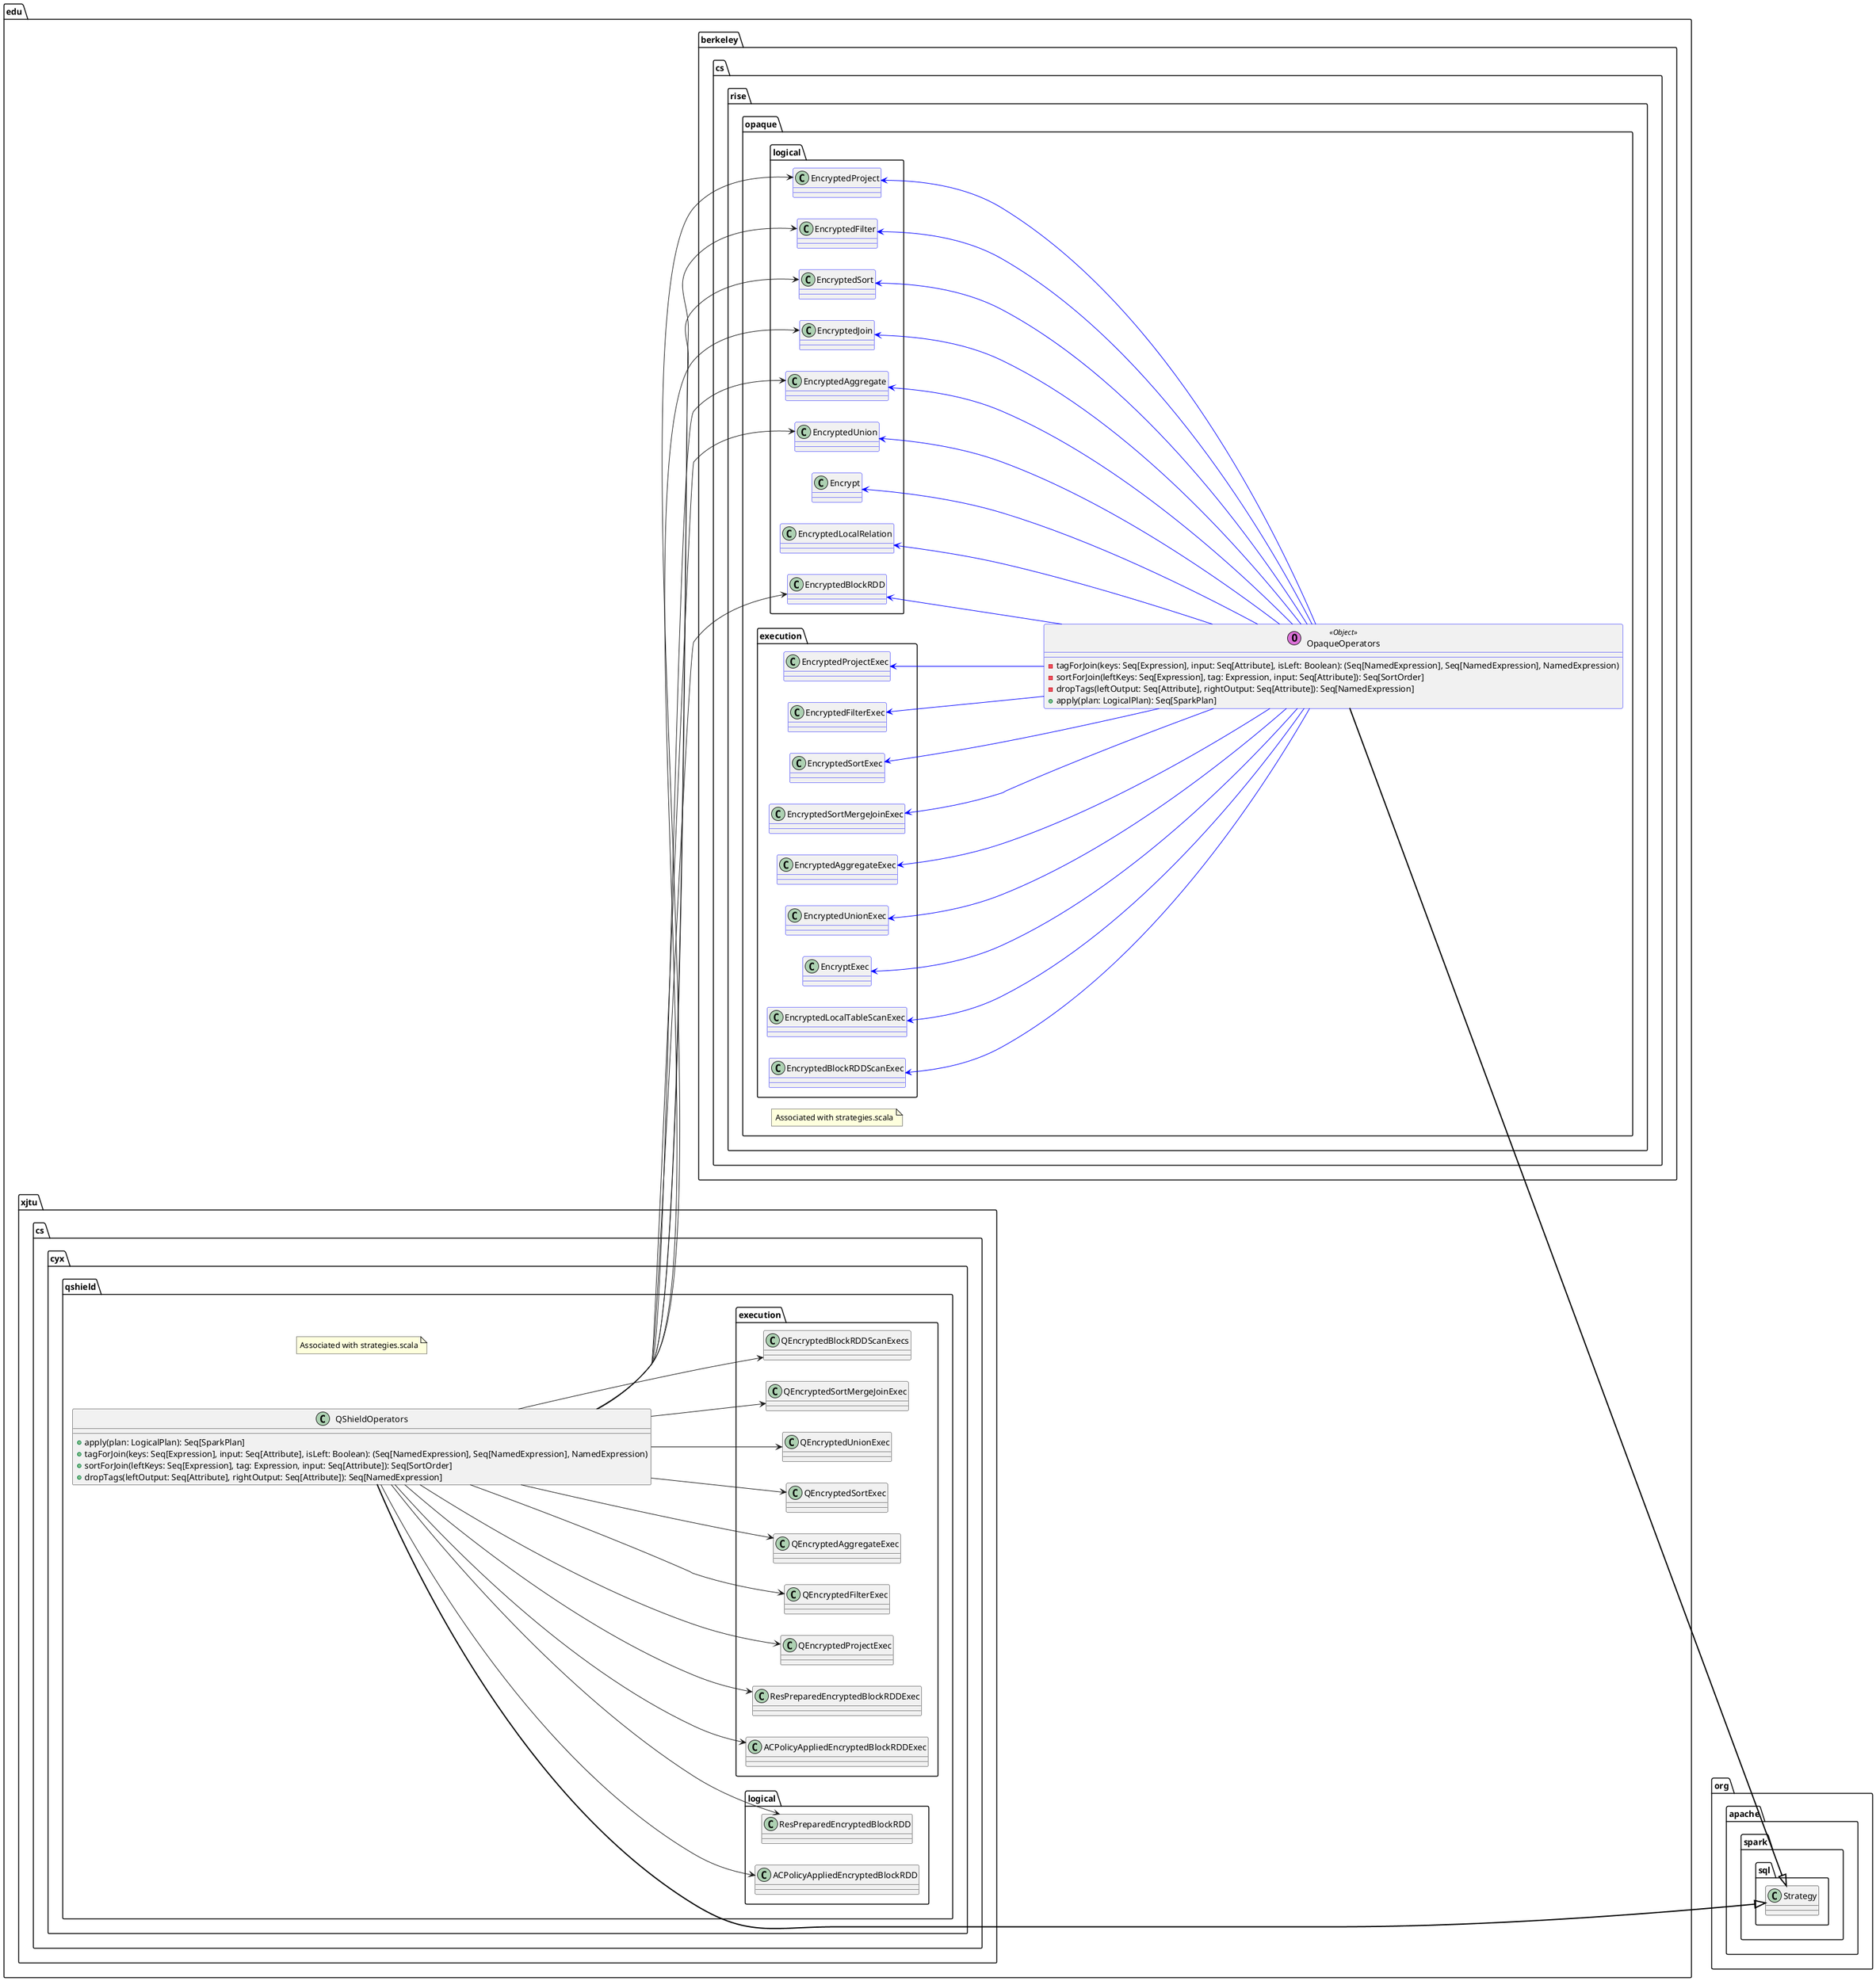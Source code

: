 @startuml
left to right direction
namespace org.apache.spark.sql{
  abstract class Strategy
}
namespace edu.berkeley.cs.rise.opaque{
  note as N1
    Associated with strategies.scala
  end note
  class OpaqueOperators << (O,orchid) Object >> {
    -tagForJoin(keys: Seq[Expression], input: Seq[Attribute], isLeft: Boolean): (Seq[NamedExpression], Seq[NamedExpression], NamedExpression)
    -sortForJoin(leftKeys: Seq[Expression], tag: Expression, input: Seq[Attribute]): Seq[SortOrder]
    -dropTags(leftOutput: Seq[Attribute], rightOutput: Seq[Attribute]): Seq[NamedExpression]
    +apply(plan: LogicalPlan): Seq[SparkPlan]
  }
}
namespace edu.xjtu.cs.cyx.qshield{
  note as N1
    Associated with strategies.scala
  end note
  class QShieldOperators {
    +apply(plan: LogicalPlan): Seq[SparkPlan]
    +tagForJoin(keys: Seq[Expression], input: Seq[Attribute], isLeft: Boolean): (Seq[NamedExpression], Seq[NamedExpression], NamedExpression)
    +sortForJoin(leftKeys: Seq[Expression], tag: Expression, input: Seq[Attribute]): Seq[SortOrder]
    +dropTags(leftOutput: Seq[Attribute], rightOutput: Seq[Attribute]): Seq[NamedExpression]
  }
}

class org.apache.spark.sql.Strategy #line:black
class edu.berkeley.cs.rise.opaque.OpaqueOperators #line:blue
class edu.berkeley.cs.rise.opaque.logical.EncryptedProject #line:blue
class edu.berkeley.cs.rise.opaque.execution.EncryptedProjectExec #line:blue
class edu.berkeley.cs.rise.opaque.logical.EncryptedFilter #line:blue
class edu.berkeley.cs.rise.opaque.execution.EncryptedFilterExec #line:blue
class edu.berkeley.cs.rise.opaque.logical.EncryptedSort #line:blue
class edu.berkeley.cs.rise.opaque.execution.EncryptedSortExec #line:blue
class edu.berkeley.cs.rise.opaque.logical.EncryptedJoin #line:blue
class edu.berkeley.cs.rise.opaque.execution.EncryptedSortMergeJoinExec #line:blue
class edu.berkeley.cs.rise.opaque.logical.EncryptedAggregate #line:blue
class edu.berkeley.cs.rise.opaque.execution.EncryptedAggregateExec #line:blue
class edu.berkeley.cs.rise.opaque.logical.EncryptedUnion #line:blue
class edu.berkeley.cs.rise.opaque.execution.EncryptedUnionExec #line:blue
class edu.berkeley.cs.rise.opaque.logical.Encrypt #line:blue
class edu.berkeley.cs.rise.opaque.execution.EncryptExec #line:blue
class edu.berkeley.cs.rise.opaque.logical.EncryptedLocalRelation #line:blue
class edu.berkeley.cs.rise.opaque.execution.EncryptedLocalTableScanExec #line:blue
class edu.berkeley.cs.rise.opaque.logical.EncryptedBlockRDD #line:blue
class edu.berkeley.cs.rise.opaque.execution.EncryptedBlockRDDScanExec #line:blue

org.apache.spark.sql.Strategy <|--[#black,thickness=2]u- edu.berkeley.cs.rise.opaque.OpaqueOperators
org.apache.spark.sql.Strategy <|--[#black,thickness=2]- edu.xjtu.cs.cyx.qshield.QShieldOperators

edu.berkeley.cs.rise.opaque.OpaqueOperators -[#blue]u--> edu.berkeley.cs.rise.opaque.logical.EncryptedProject
edu.berkeley.cs.rise.opaque.OpaqueOperators -[#blue]u--> edu.berkeley.cs.rise.opaque.execution.EncryptedProjectExec
edu.berkeley.cs.rise.opaque.OpaqueOperators -[#blue]u--> edu.berkeley.cs.rise.opaque.logical.EncryptedFilter
edu.berkeley.cs.rise.opaque.OpaqueOperators -[#blue]u--> edu.berkeley.cs.rise.opaque.execution.EncryptedFilterExec
edu.berkeley.cs.rise.opaque.OpaqueOperators -[#blue]u--> edu.berkeley.cs.rise.opaque.logical.EncryptedSort
edu.berkeley.cs.rise.opaque.OpaqueOperators -[#blue]u--> edu.berkeley.cs.rise.opaque.execution.EncryptedSortExec
edu.berkeley.cs.rise.opaque.OpaqueOperators -[#blue]u--> edu.berkeley.cs.rise.opaque.logical.EncryptedJoin
edu.berkeley.cs.rise.opaque.OpaqueOperators -[#blue]u--> edu.berkeley.cs.rise.opaque.execution.EncryptedSortMergeJoinExec
edu.berkeley.cs.rise.opaque.OpaqueOperators -[#blue]u--> edu.berkeley.cs.rise.opaque.logical.EncryptedAggregate
edu.berkeley.cs.rise.opaque.OpaqueOperators -[#blue]u--> edu.berkeley.cs.rise.opaque.execution.EncryptedAggregateExec
edu.berkeley.cs.rise.opaque.OpaqueOperators -[#blue]u--> edu.berkeley.cs.rise.opaque.logical.EncryptedUnion
edu.berkeley.cs.rise.opaque.OpaqueOperators -[#blue]u--> edu.berkeley.cs.rise.opaque.execution.EncryptedUnionExec
edu.berkeley.cs.rise.opaque.OpaqueOperators -[#blue]u--> edu.berkeley.cs.rise.opaque.logical.Encrypt
edu.berkeley.cs.rise.opaque.OpaqueOperators -[#blue]u--> edu.berkeley.cs.rise.opaque.execution.EncryptExec
edu.berkeley.cs.rise.opaque.OpaqueOperators -[#blue]u--> edu.berkeley.cs.rise.opaque.logical.EncryptedLocalRelation
edu.berkeley.cs.rise.opaque.OpaqueOperators -[#blue]u--> edu.berkeley.cs.rise.opaque.execution.EncryptedLocalTableScanExec
edu.berkeley.cs.rise.opaque.OpaqueOperators -[#blue]u--> edu.berkeley.cs.rise.opaque.logical.EncryptedBlockRDD
edu.berkeley.cs.rise.opaque.OpaqueOperators -[#blue]u--> edu.berkeley.cs.rise.opaque.execution.EncryptedBlockRDDScanExec

edu.xjtu.cs.cyx.qshield.QShieldOperators ---> edu.xjtu.cs.cyx.qshield.logical.ACPolicyAppliedEncryptedBlockRDD
edu.xjtu.cs.cyx.qshield.QShieldOperators ---> edu.xjtu.cs.cyx.qshield.execution.ACPolicyAppliedEncryptedBlockRDDExec
edu.xjtu.cs.cyx.qshield.QShieldOperators ---> edu.xjtu.cs.cyx.qshield.logical.ResPreparedEncryptedBlockRDD
edu.xjtu.cs.cyx.qshield.QShieldOperators ---> edu.xjtu.cs.cyx.qshield.execution.ResPreparedEncryptedBlockRDDExec
edu.xjtu.cs.cyx.qshield.QShieldOperators ---> edu.berkeley.cs.rise.opaque.logical.EncryptedProject
edu.xjtu.cs.cyx.qshield.QShieldOperators ---> edu.xjtu.cs.cyx.qshield.execution.QEncryptedProjectExec
edu.xjtu.cs.cyx.qshield.QShieldOperators ---> edu.berkeley.cs.rise.opaque.logical.EncryptedFilter
edu.xjtu.cs.cyx.qshield.QShieldOperators ---> edu.xjtu.cs.cyx.qshield.execution.QEncryptedFilterExec
edu.xjtu.cs.cyx.qshield.QShieldOperators ---> edu.berkeley.cs.rise.opaque.logical.EncryptedAggregate
edu.xjtu.cs.cyx.qshield.QShieldOperators ---> edu.xjtu.cs.cyx.qshield.execution.QEncryptedAggregateExec
edu.xjtu.cs.cyx.qshield.QShieldOperators ---> edu.berkeley.cs.rise.opaque.logical.EncryptedSort
edu.xjtu.cs.cyx.qshield.QShieldOperators ---> edu.xjtu.cs.cyx.qshield.execution.QEncryptedSortExec
edu.xjtu.cs.cyx.qshield.QShieldOperators ---> edu.berkeley.cs.rise.opaque.logical.EncryptedUnion
edu.xjtu.cs.cyx.qshield.QShieldOperators ---> edu.xjtu.cs.cyx.qshield.execution.QEncryptedUnionExec
edu.xjtu.cs.cyx.qshield.QShieldOperators ---> edu.berkeley.cs.rise.opaque.logical.EncryptedJoin
edu.xjtu.cs.cyx.qshield.QShieldOperators ---> edu.xjtu.cs.cyx.qshield.execution.QEncryptedSortMergeJoinExec
edu.xjtu.cs.cyx.qshield.QShieldOperators ---> edu.berkeley.cs.rise.opaque.logical.EncryptedBlockRDD
edu.xjtu.cs.cyx.qshield.QShieldOperators ---> edu.xjtu.cs.cyx.qshield.execution.QEncryptedBlockRDDScanExecs
@enduml

@startuml

namespace org.apache.spark.sql.execution{
  abstract class SparkPlan
}

namespace edu.berkeley.cs.rise.opaque{
  namespace execution{
    interface LeafExecNode <<trait>>{
      +child: Seq[SparkPlan] <i><color:grey>default=Nil</color></i>
      +producedAttributes: AttributeSet <i><color:grey>default=outputSet</color></i>
    }
    interface UnaryExecNode <<trait>>{
      +child: SparkPlan
      +children: Seq[SparkPlan] <i><color:grey>default=child :: Nil</color></i>
      +outputPartitioning: Partitioning <i><color:grey>default=child.outputPartitioning</color></i>
    }
    interface BinaryExecNode <<trait>>{
      +left: SparkPlan
      +right: SparkPlan
      +children: Seq[SparkPlan] <i><color:grey>default=Seq[left,right]</color></i>
    }
    interface OpaqueOperatorExec <<trait>>{
      +executeBlocked(): RDD[Block]
      +timeOperator[A](childRDD: RDD[A], desc: String)(f: RDD[A] => RDD[Block]): RDD[Block]
      +doExecute(): RDD[InternalRow]
      +executeCollect(): Array[InternalRow]
      +executeTake(n: Int): Array[InternalRow]
    }
    class Block <<Serializable>>{
      +bytes: Array[Byte]
    }
    class EncryptedLocalTableScanExec{
      -unsafeRows: Array[InternalRow]
      EncryptedLocalTableScanExec(output: Seq[Attribute], plaintextData: Seq[InternalRow])
      +executeBlocked(): RDD[Block]
    }
    class EncryptExec{
      +output: Seq[Attribute]
      EncryptExec(child: SparkPlan)
      +executeBlocked(): RDD[Block]
    }
    class EncryptedBlockRDDScanExec{
      EncryptedBlockRDDScanExec(output: Seq[Attribute], rdd: RDD[Block])
      +executeBlocked(): RDD[Block]
    }
    class EncryptedProjectExec{
      +output: Seq[Attribute]
      EncryptedProjectExec(projectList: Seq[NamedExpression], child: SparkPlan)
      +executeBlocked(): RDD[Block]
    }
    class EncryptedFilterExec{
      +output: Seq[Attribute]
      EncryptedFilterExec(condition: Expression, child: SparkPlan)
      +executeBlocked(): RDD[Block]
    }
    class EncryptedAggregateExec{
      +producedAttributes: AttributeSet
      +output: Seq[Attribute]
      EncryptedAggregateExec(groupingExpressions: Seq[Expression], aggExpressions: Seq[NamedExpression], child: SparkPlan)
      +executeBlocked(): RDD[Block]
    }
    class EncryptedSortMergeJoinExec{
      EncryptedSortMergeJoinExec(joinType: JoinType, leftKeys: Seq[Expression], rightKeys: Seq[Expression], leftSchema: Seq[Attribute], rightSchema: Seq[Attribute],output: Seq[Attribute], child: SparkPlan)
      +executeBlocked(): RDD[Block]
    }
    class EncryptedUnionExec{
      +output: Seq[Attribute]
      EncryptedUnionExec(left: SparkPlan, right: SparkPlan)
      +executeBlocked(): RDD[Block]
    }
    class EncryptedSortExec{
      +output: Seq[Attribute]
      EncryptedSortExec(order: Seq[SortOrder], child: SparkPlan)
      +executeBlocked(): RDD[Block]
    }
    class SGXEnclave <<Serializable>><<Java Native Interface>>{
      +StartEnclave(libraryPath: String): Long
      +StopEnclave(enclaveId: Long): Unit
      +RemoteAttestation0(eid: Long): Array[Byte]
      +RemoteAttestation1(eid: Long): Array[Byte]
      +RemoteAttestation2(eid: Long, msg2Input: Array[Byte]): Array[Byte]
      +RemoteAttestation3(eid: Long, attResultInput: Array[Byte]): Unit
      +Project(eid: Long, condition: Array[Byte], input: Array[Byte]): Array[Byte]
      +Filter(eid: Long, condition: Array[Byte], input: Array[Byte]): Array[Byte]
      +Encrypt(eid: Long, plaintext: Array[Byte]): Array[Byte]
      +Decrypt(eid: Long, ciphertext: Array[Byte]): Array[Byte]
      +Sample(eid: Long, input: Array[Byte]): Array[Byte]
      +FindRangeBounds(eid: Long, order: Array[Byte], numPartitions: Int, input: Array[Byte]): Array[Byte]
      +PartitionForSort(eid: Long, order: Array[Byte], numPartitions: Int, input: Array[Byte],boundaries: Array[Byte]): Array[Array[Byte]]
      +ExternalSort(eid: Long, order: Array[Byte], input: Array[Byte]): Array[Byte]
      +ScanCollectLastPrimary(eid: Long, joinExpr: Array[Byte], input: Array[Byte]): Array[Byte]
      +NonObliviousSortMergeJoin(eid: Long, joinExpr: Array[Byte], input: Array[Byte], joinRow: Array[Byte]): Array[Byte]
      +NonObliviousAggregateStep1(eid: Long, aggOp: Array[Byte], inputRows: Array[Byte]): (Array[Byte], Array[Byte], Array[Byte])
      +NonObliviousAggregateStep2(eid: Long, aggOp: Array[Byte], inputRows: Array[Byte], nextPartitionFirstRow: Array[Byte], prevPartitionLastGroup: Array[Byte], prevPartitionLastRow: Array[Byte]): Array[Byte]
    }
  }
}

namespace edu.xjtu.cs.cyx.qshield{
  namespace execution{
    class ACPolicyAppliedEncryptedBlockRDDExec{
      ACPolicyAppliedEncryptedBlockRDDExec(output: Seq[Attribute], rdd: RDD[Block], tk: Array[Byte])
      +executeBlocked(): RDD[Block]
    }
    class ResPreparedEncryptedBlockRDDExec{
      ResPreparedEncryptedBlockRDDExec(child: SparkPlan)
      +output: Seq[Attribute]
      +executeBlocked(): RDD[Block]
    }
    class QEncryptedFilterExec{
      QEncryptedFilterExec(condition: Expression, child: SparkPlan)
      +output: Seq[Attribute]
      +executeBlocked(): RDD[Block]
    }
    class QEncryptedProjectExec{
      QEncryptedProjectExec(projectList: Seq[NamedExpression], child: SparkPlan)
      +output: Seq[Attribute]
      +executeBlocked(): RDD[Block]
    }
    class QEncryptedAggregateExec{
      QEncryptedAggregateExec(groupingExpressions: Seq[Expression], aggExpressions: Seq[NamedExpression], child: SparkPlan)
      +producedAttributes: AttributeSet
      +output: Seq[Attribute]
      +executeBlocked(): RDD[Block]
    }
    class QEncryptedSortExec{
      QEncryptedSortExec(order: Seq[SortOrder], child: SparkPlan)
      +output: Seq[Attribute]
      +executeBlocked(): RDD[Block]
    }
    class QEncryptedSortMergeJoinExec{
      QEncryptedSortMergeJoinExec(joinType: JoinType, leftKeys: Seq[Expression], rightKeys: Seq[Expression], leftSchema: Seq[Attribute], rightSchema: Seq[Attribute], output: Seq[Attribute], child: SparkPlan)
      +executeBlocked(): RDD[Block]
    }
    class QEncryptedUnionExec{
      QEncryptedUnionExec(left: SparkPlan, right: SparkPlan)
      +output: Seq[Attribute]
      +executeBlocked(): RDD[Block]
    }
    class QEncryptedBlockRDDScanExec{
      QEncryptedBlockRDDScanExec(output: Seq[Attribute], rdd: RDD[Block])
      +executeBlocked(): RDD[Block]
    }
    class QShieldSGXEnclave <<Serializable>><<Java Native Interface>> {
      +ACPolicyApplied(eid: Long, input: Array[Byte], tk: Array[Byte]): Array[Byte]
      +ResPrepared(eid: Long, input: Array[Byte]): Array[Byte]
      +QProject(eid: Long, projectList: Array[Byte], input: Array[Byte]): Array[Byte]
      +QFilter(eid: Long, condition: Array[Byte], input: Array[Byte]): Array[Byte]
      +QAggregateStep1(eid: Long, aggOp: Array[Byte], inputRows: Array[Byte]): (Array[Byte], Array[Byte], Array[Byte])
      +QAggregateStep2(eid: Long, aggOp: Array[Byte], inputRows: Array[Byte], nextPartitionFirstRow: Array[Byte], prevPartitionLastGroup: Array[Byte], prevPartitionLastRow: Array[Byte]): Array[Byte]
      +QSample(eid: Long, input: Array[Byte]): Array[Byte]
      +QFindRangeBounds(eid: Long, order: Array[Byte], numPartitions: Int, input: Array[Byte]): Array[Byte]
      +QPartitionForSort(eid: Long, order: Array[Byte], numPartitions: Int, input: Array[Byte], boundaries: Array[Byte]): Array[Array[Byte]]
      +QExternalSort(eid: Long, order: Array[Byte], input: Array[Byte]): Array[Byte]
      +QScanCollectLastPrimary(eid: Long, joinExpr: Array[Byte], input: Array[Byte]): Array[Byte]
      +QSortMergeJoin(eid: Long, joinExpr: Array[Byte], input: Array[Byte], joinRow: Array[Byte]): Array[Byte]
      +InitPairing(eid: Long, param: Array[Byte]): Unit
    }
  }
}

class edu.berkeley.cs.rise.opaque.execution.SGXEnclave #line:blue
class edu.berkeley.cs.rise.opaque.execution.LeafExecNode #line:blue
class edu.berkeley.cs.rise.opaque.execution.UnaryExecNode #line:blue
class edu.berkeley.cs.rise.opaque.execution.BinaryExecNode #line:blue
class edu.berkeley.cs.rise.opaque.execution.OpaqueOperatorExec #line:blue
class edu.berkeley.cs.rise.opaque.execution.Block #line:blue
class edu.berkeley.cs.rise.opaque.execution.EncryptedLocalTableScanExec #line:blue
class edu.berkeley.cs.rise.opaque.execution.EncryptExec #line:blue
class edu.berkeley.cs.rise.opaque.execution.EncryptedBlockRDDScanExec #line:blue
class edu.berkeley.cs.rise.opaque.execution.EncryptedProjectExec #line:blue
class edu.berkeley.cs.rise.opaque.execution.EncryptedFilterExec #line:blue
class edu.berkeley.cs.rise.opaque.execution.EncryptedAggregateExec #line:blue
class edu.berkeley.cs.rise.opaque.execution.EncryptedSortMergeJoinExec #line:blue
class edu.berkeley.cs.rise.opaque.execution.EncryptedUnionExec #line:blue
class edu.berkeley.cs.rise.opaque.execution.EncryptedSortExec #line:blue
class org.apache.spark.sql.execution.SparkPlan #line:black

org.apache.spark.sql.execution.SparkPlan <|.[#black,thickness=2]u. edu.berkeley.cs.rise.opaque.execution.LeafExecNode
org.apache.spark.sql.execution.SparkPlan <|.[#black,thickness=2]u. edu.berkeley.cs.rise.opaque.execution.UnaryExecNode
org.apache.spark.sql.execution.SparkPlan <|.[#black,thickness=2]u. edu.berkeley.cs.rise.opaque.execution.BinaryExecNode
org.apache.spark.sql.execution.SparkPlan <|.[#black,thickness=2]u. edu.berkeley.cs.rise.opaque.execution.OpaqueOperatorExec

edu.berkeley.cs.rise.opaque.execution.OpaqueOperatorExec .[#blue]l.> edu.berkeley.cs.rise.opaque.execution.Block

edu.berkeley.cs.rise.opaque.execution.EncryptedLocalTableScanExec ---[#blue]-|> edu.berkeley.cs.rise.opaque.execution.LeafExecNode
edu.berkeley.cs.rise.opaque.execution.EncryptedLocalTableScanExec ...[#blue].|> edu.berkeley.cs.rise.opaque.execution.OpaqueOperatorExec
edu.berkeley.cs.rise.opaque.execution.EncryptExec ---[#blue]-|> edu.berkeley.cs.rise.opaque.execution.UnaryExecNode
edu.berkeley.cs.rise.opaque.execution.EncryptExec ...[#blue].|> edu.berkeley.cs.rise.opaque.execution.OpaqueOperatorExec
edu.berkeley.cs.rise.opaque.execution.EncryptedBlockRDDScanExec ---[#blue]-|> edu.berkeley.cs.rise.opaque.execution.LeafExecNode
edu.berkeley.cs.rise.opaque.execution.EncryptedBlockRDDScanExec ...[#blue].|> edu.berkeley.cs.rise.opaque.execution.OpaqueOperatorExec
edu.berkeley.cs.rise.opaque.execution.EncryptedProjectExec ---[#blue]-|> edu.berkeley.cs.rise.opaque.execution.UnaryExecNode
edu.berkeley.cs.rise.opaque.execution.EncryptedProjectExec ...[#blue].|> edu.berkeley.cs.rise.opaque.execution.OpaqueOperatorExec
edu.berkeley.cs.rise.opaque.execution.EncryptedFilterExec ---[#blue]-|> edu.berkeley.cs.rise.opaque.execution.UnaryExecNode
edu.berkeley.cs.rise.opaque.execution.EncryptedFilterExec ...[#blue].|> edu.berkeley.cs.rise.opaque.execution.OpaqueOperatorExec
edu.berkeley.cs.rise.opaque.execution.EncryptedAggregateExec ---[#blue]-|> edu.berkeley.cs.rise.opaque.execution.UnaryExecNode
edu.berkeley.cs.rise.opaque.execution.EncryptedAggregateExec ...[#blue].|> edu.berkeley.cs.rise.opaque.execution.OpaqueOperatorExec
edu.berkeley.cs.rise.opaque.execution.EncryptedSortMergeJoinExec ---[#blue]-|> edu.berkeley.cs.rise.opaque.execution.UnaryExecNode
edu.berkeley.cs.rise.opaque.execution.EncryptedSortMergeJoinExec ...[#blue].|> edu.berkeley.cs.rise.opaque.execution.OpaqueOperatorExec
edu.berkeley.cs.rise.opaque.execution.EncryptedUnionExec ---[#blue]-|> edu.berkeley.cs.rise.opaque.execution.BinaryExecNode
edu.berkeley.cs.rise.opaque.execution.EncryptedUnionExec ...[#blue].|> edu.berkeley.cs.rise.opaque.execution.OpaqueOperatorExec
edu.berkeley.cs.rise.opaque.execution.EncryptedSortExec ---[#blue]-|> edu.berkeley.cs.rise.opaque.execution.UnaryExecNode
edu.berkeley.cs.rise.opaque.execution.EncryptedSortExec ...[#blue].|> edu.berkeley.cs.rise.opaque.execution.OpaqueOperatorExec

edu.berkeley.cs.rise.opaque.execution.EncryptedSortMergeJoinExec -[#blue]u-> edu.berkeley.cs.rise.opaque.execution.SGXEnclave
edu.berkeley.cs.rise.opaque.execution.EncryptedAggregateExec -[#blue]u-> edu.berkeley.cs.rise.opaque.execution.SGXEnclave
edu.berkeley.cs.rise.opaque.execution.EncryptedFilterExec -[#blue]u-> edu.berkeley.cs.rise.opaque.execution.SGXEnclave
edu.berkeley.cs.rise.opaque.execution.EncryptedProjectExec -[#blue]u-> edu.berkeley.cs.rise.opaque.execution.SGXEnclave
edu.berkeley.cs.rise.opaque.execution.EncryptedSortExec -[#blue]u-> edu.berkeley.cs.rise.opaque.execution.SGXEnclave

edu.xjtu.cs.cyx.qshield.execution.ACPolicyAppliedEncryptedBlockRDDExec ---up-|> edu.berkeley.cs.rise.opaque.execution.LeafExecNode
edu.xjtu.cs.cyx.qshield.execution.ACPolicyAppliedEncryptedBlockRDDExec ...up.|> edu.berkeley.cs.rise.opaque.execution.OpaqueOperatorExec
edu.xjtu.cs.cyx.qshield.execution.ResPreparedEncryptedBlockRDDExec ---up-|> edu.berkeley.cs.rise.opaque.execution.UnaryExecNode
edu.xjtu.cs.cyx.qshield.execution.ResPreparedEncryptedBlockRDDExec ...up.|> edu.berkeley.cs.rise.opaque.execution.OpaqueOperatorExec
edu.xjtu.cs.cyx.qshield.execution.QEncryptedFilterExec ---up-|> edu.berkeley.cs.rise.opaque.execution.UnaryExecNode
edu.xjtu.cs.cyx.qshield.execution.QEncryptedFilterExec ...u.|> edu.berkeley.cs.rise.opaque.execution.OpaqueOperatorExec
edu.xjtu.cs.cyx.qshield.execution.QEncryptedProjectExec ---up-|> edu.berkeley.cs.rise.opaque.execution.UnaryExecNode
edu.xjtu.cs.cyx.qshield.execution.QEncryptedProjectExec ...u.|> edu.berkeley.cs.rise.opaque.execution.OpaqueOperatorExec
edu.xjtu.cs.cyx.qshield.execution.QEncryptedAggregateExec ---up-|> edu.berkeley.cs.rise.opaque.execution.UnaryExecNode
edu.xjtu.cs.cyx.qshield.execution.QEncryptedAggregateExec ...u.|> edu.berkeley.cs.rise.opaque.execution.OpaqueOperatorExec
edu.xjtu.cs.cyx.qshield.execution.QEncryptedSortExec ---up-|> edu.berkeley.cs.rise.opaque.execution.UnaryExecNode
edu.xjtu.cs.cyx.qshield.execution.QEncryptedSortExec ...u.|> edu.berkeley.cs.rise.opaque.execution.OpaqueOperatorExec
edu.xjtu.cs.cyx.qshield.execution.QEncryptedSortMergeJoinExec ---up-|> edu.berkeley.cs.rise.opaque.execution.UnaryExecNode
edu.xjtu.cs.cyx.qshield.execution.QEncryptedSortMergeJoinExec ...u.|> edu.berkeley.cs.rise.opaque.execution.OpaqueOperatorExec
edu.xjtu.cs.cyx.qshield.execution.QEncryptedUnionExec ---up-|> edu.berkeley.cs.rise.opaque.execution.BinaryExecNode
edu.xjtu.cs.cyx.qshield.execution.QEncryptedUnionExec ...u.|> edu.berkeley.cs.rise.opaque.execution.OpaqueOperatorExec
edu.xjtu.cs.cyx.qshield.execution.QEncryptedBlockRDDScanExec ---up-|> edu.berkeley.cs.rise.opaque.execution.LeafExecNode
edu.xjtu.cs.cyx.qshield.execution.QEncryptedBlockRDDScanExec ...u.|> edu.berkeley.cs.rise.opaque.execution.OpaqueOperatorExec

edu.xjtu.cs.cyx.qshield.execution.ACPolicyAppliedEncryptedBlockRDDExec --> edu.xjtu.cs.cyx.qshield.execution.QShieldSGXEnclave
edu.xjtu.cs.cyx.qshield.execution.ResPreparedEncryptedBlockRDDExec --> edu.xjtu.cs.cyx.qshield.execution.QShieldSGXEnclave
edu.xjtu.cs.cyx.qshield.execution.QEncryptedFilterExec --> edu.xjtu.cs.cyx.qshield.execution.QShieldSGXEnclave
edu.xjtu.cs.cyx.qshield.execution.QEncryptedProjectExec --> edu.xjtu.cs.cyx.qshield.execution.QShieldSGXEnclave
edu.xjtu.cs.cyx.qshield.execution.QEncryptedAggregateExec --> edu.xjtu.cs.cyx.qshield.execution.QShieldSGXEnclave
edu.xjtu.cs.cyx.qshield.execution.QEncryptedSortExec --> edu.xjtu.cs.cyx.qshield.execution.QShieldSGXEnclave
edu.xjtu.cs.cyx.qshield.execution.QEncryptedSortMergeJoinExec --> edu.xjtu.cs.cyx.qshield.execution.QShieldSGXEnclave

edu.berkeley.cs.rise.opaque.execution.SGXEnclave <|-[thickness=2]- edu.xjtu.cs.cyx.qshield.execution.QShieldSGXEnclave
@enduml
